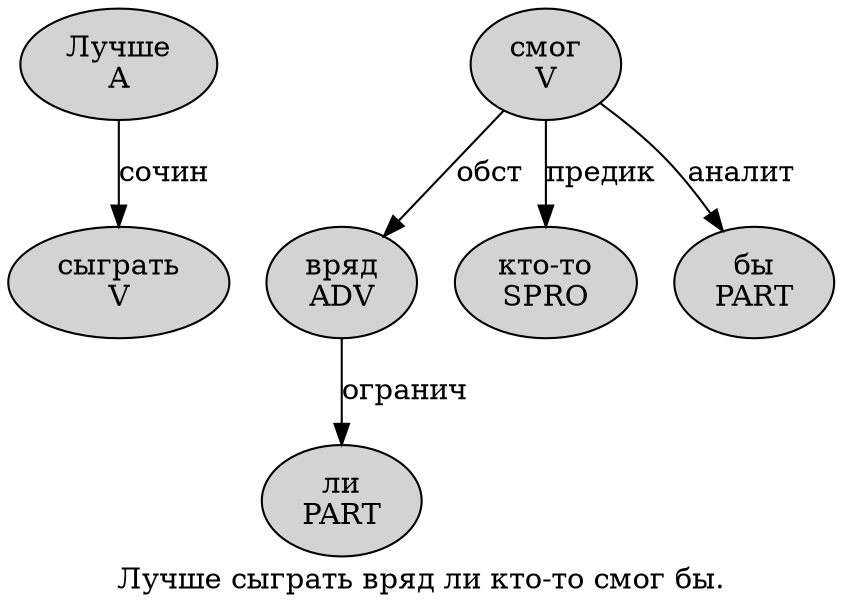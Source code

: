 digraph SENTENCE_1144 {
	graph [label="Лучше сыграть вряд ли кто-то смог бы."]
	node [style=filled]
		0 [label="Лучше
A" color="" fillcolor=lightgray penwidth=1 shape=ellipse]
		1 [label="сыграть
V" color="" fillcolor=lightgray penwidth=1 shape=ellipse]
		2 [label="вряд
ADV" color="" fillcolor=lightgray penwidth=1 shape=ellipse]
		3 [label="ли
PART" color="" fillcolor=lightgray penwidth=1 shape=ellipse]
		4 [label="кто-то
SPRO" color="" fillcolor=lightgray penwidth=1 shape=ellipse]
		5 [label="смог
V" color="" fillcolor=lightgray penwidth=1 shape=ellipse]
		6 [label="бы
PART" color="" fillcolor=lightgray penwidth=1 shape=ellipse]
			0 -> 1 [label="сочин"]
			2 -> 3 [label="огранич"]
			5 -> 2 [label="обст"]
			5 -> 4 [label="предик"]
			5 -> 6 [label="аналит"]
}